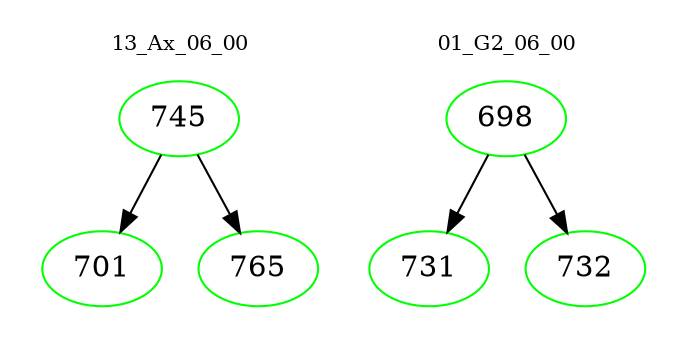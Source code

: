 digraph{
subgraph cluster_0 {
color = white
label = "13_Ax_06_00";
fontsize=10;
T0_745 [label="745", color="green"]
T0_745 -> T0_701 [color="black"]
T0_701 [label="701", color="green"]
T0_745 -> T0_765 [color="black"]
T0_765 [label="765", color="green"]
}
subgraph cluster_1 {
color = white
label = "01_G2_06_00";
fontsize=10;
T1_698 [label="698", color="green"]
T1_698 -> T1_731 [color="black"]
T1_731 [label="731", color="green"]
T1_698 -> T1_732 [color="black"]
T1_732 [label="732", color="green"]
}
}
